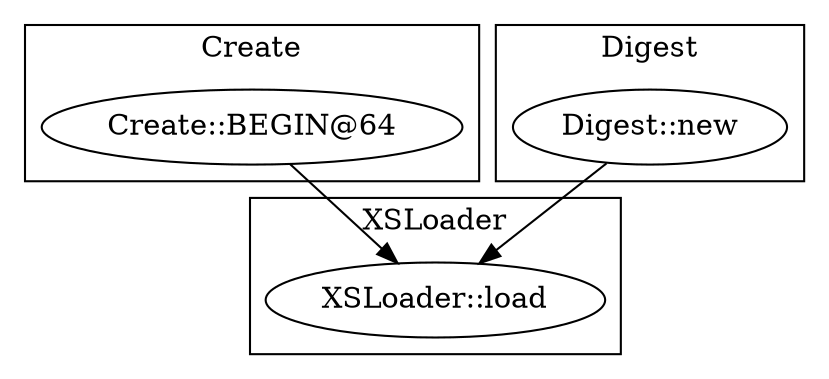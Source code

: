 digraph {
graph [overlap=false]
subgraph cluster_XSLoader {
	label="XSLoader";
	"XSLoader::load";
}
subgraph cluster_Create {
	label="Create";
	"Create::BEGIN@64";
}
subgraph cluster_Digest {
	label="Digest";
	"Digest::new";
}
"Digest::new" -> "XSLoader::load";
"Create::BEGIN@64" -> "XSLoader::load";
}
